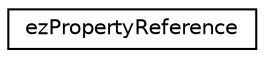 digraph "Graphical Class Hierarchy"
{
 // LATEX_PDF_SIZE
  edge [fontname="Helvetica",fontsize="10",labelfontname="Helvetica",labelfontsize="10"];
  node [fontname="Helvetica",fontsize="10",shape=record];
  rankdir="LR";
  Node0 [label="ezPropertyReference",height=0.2,width=0.4,color="black", fillcolor="white", style="filled",URL="$d8/d25/structez_property_reference.htm",tooltip=" "];
}
